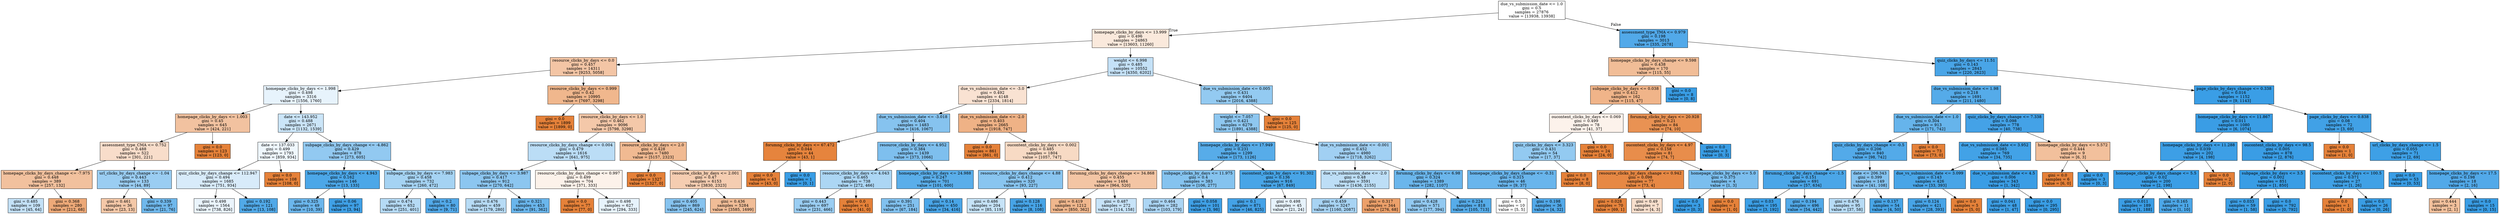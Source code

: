 digraph Tree {
node [shape=box, style="filled", color="black"] ;
0 [label="due_vs_submission_date <= 1.0\ngini = 0.5\nsamples = 27876\nvalue = [13938, 13938]", fillcolor="#e5813900"] ;
1 [label="homepage_clicks_by_days <= 13.999\ngini = 0.496\nsamples = 24863\nvalue = [13603, 11260]", fillcolor="#e581392c"] ;
0 -> 1 [labeldistance=2.5, labelangle=45, headlabel="True"] ;
2 [label="resource_clicks_by_days <= 0.0\ngini = 0.457\nsamples = 14311\nvalue = [9253, 5058]", fillcolor="#e5813974"] ;
1 -> 2 ;
3 [label="homepage_clicks_by_days <= 1.998\ngini = 0.498\nsamples = 3316\nvalue = [1556, 1760]", fillcolor="#399de51e"] ;
2 -> 3 ;
4 [label="homepage_clicks_by_days <= 1.003\ngini = 0.45\nsamples = 645\nvalue = [424, 221]", fillcolor="#e581397a"] ;
3 -> 4 ;
5 [label="assessment_type_CMA <= 0.752\ngini = 0.488\nsamples = 522\nvalue = [301, 221]", fillcolor="#e5813944"] ;
4 -> 5 ;
6 [label="homepage_clicks_by_days_change <= -7.975\ngini = 0.448\nsamples = 389\nvalue = [257, 132]", fillcolor="#e581397c"] ;
5 -> 6 ;
7 [label="gini = 0.485\nsamples = 109\nvalue = [45, 64]", fillcolor="#399de54c"] ;
6 -> 7 ;
8 [label="gini = 0.368\nsamples = 280\nvalue = [212, 68]", fillcolor="#e58139ad"] ;
6 -> 8 ;
9 [label="url_clicks_by_days_change <= -1.04\ngini = 0.443\nsamples = 133\nvalue = [44, 89]", fillcolor="#399de581"] ;
5 -> 9 ;
10 [label="gini = 0.461\nsamples = 36\nvalue = [23, 13]", fillcolor="#e581396f"] ;
9 -> 10 ;
11 [label="gini = 0.339\nsamples = 97\nvalue = [21, 76]", fillcolor="#399de5b9"] ;
9 -> 11 ;
12 [label="gini = 0.0\nsamples = 123\nvalue = [123, 0]", fillcolor="#e58139ff"] ;
4 -> 12 ;
13 [label="date <= 143.952\ngini = 0.488\nsamples = 2671\nvalue = [1132, 1539]", fillcolor="#399de543"] ;
3 -> 13 ;
14 [label="date <= 137.033\ngini = 0.499\nsamples = 1793\nvalue = [859, 934]", fillcolor="#399de514"] ;
13 -> 14 ;
15 [label="quiz_clicks_by_days_change <= 112.947\ngini = 0.494\nsamples = 1685\nvalue = [751, 934]", fillcolor="#399de532"] ;
14 -> 15 ;
16 [label="gini = 0.498\nsamples = 1564\nvalue = [738, 826]", fillcolor="#399de51b"] ;
15 -> 16 ;
17 [label="gini = 0.192\nsamples = 121\nvalue = [13, 108]", fillcolor="#399de5e0"] ;
15 -> 17 ;
18 [label="gini = 0.0\nsamples = 108\nvalue = [108, 0]", fillcolor="#e58139ff"] ;
14 -> 18 ;
19 [label="subpage_clicks_by_days_change <= -4.862\ngini = 0.429\nsamples = 878\nvalue = [273, 605]", fillcolor="#399de58c"] ;
13 -> 19 ;
20 [label="homepage_clicks_by_days <= 4.943\ngini = 0.162\nsamples = 146\nvalue = [13, 133]", fillcolor="#399de5e6"] ;
19 -> 20 ;
21 [label="gini = 0.325\nsamples = 49\nvalue = [10, 39]", fillcolor="#399de5be"] ;
20 -> 21 ;
22 [label="gini = 0.06\nsamples = 97\nvalue = [3, 94]", fillcolor="#399de5f7"] ;
20 -> 22 ;
23 [label="subpage_clicks_by_days <= 7.983\ngini = 0.458\nsamples = 732\nvalue = [260, 472]", fillcolor="#399de573"] ;
19 -> 23 ;
24 [label="gini = 0.474\nsamples = 652\nvalue = [251, 401]", fillcolor="#399de55f"] ;
23 -> 24 ;
25 [label="gini = 0.2\nsamples = 80\nvalue = [9, 71]", fillcolor="#399de5df"] ;
23 -> 25 ;
26 [label="resource_clicks_by_days <= 0.999\ngini = 0.42\nsamples = 10995\nvalue = [7697, 3298]", fillcolor="#e5813992"] ;
2 -> 26 ;
27 [label="gini = 0.0\nsamples = 1899\nvalue = [1899, 0]", fillcolor="#e58139ff"] ;
26 -> 27 ;
28 [label="resource_clicks_by_days <= 1.0\ngini = 0.462\nsamples = 9096\nvalue = [5798, 3298]", fillcolor="#e581396e"] ;
26 -> 28 ;
29 [label="resource_clicks_by_days_change <= 0.004\ngini = 0.479\nsamples = 1616\nvalue = [641, 975]", fillcolor="#399de557"] ;
28 -> 29 ;
30 [label="subpage_clicks_by_days <= 3.987\ngini = 0.417\nsamples = 912\nvalue = [270, 642]", fillcolor="#399de594"] ;
29 -> 30 ;
31 [label="gini = 0.476\nsamples = 459\nvalue = [179, 280]", fillcolor="#399de55c"] ;
30 -> 31 ;
32 [label="gini = 0.321\nsamples = 453\nvalue = [91, 362]", fillcolor="#399de5bf"] ;
30 -> 32 ;
33 [label="resource_clicks_by_days_change <= 0.997\ngini = 0.499\nsamples = 704\nvalue = [371, 333]", fillcolor="#e581391a"] ;
29 -> 33 ;
34 [label="gini = 0.0\nsamples = 77\nvalue = [77, 0]", fillcolor="#e58139ff"] ;
33 -> 34 ;
35 [label="gini = 0.498\nsamples = 627\nvalue = [294, 333]", fillcolor="#399de51e"] ;
33 -> 35 ;
36 [label="resource_clicks_by_days <= 2.0\ngini = 0.428\nsamples = 7480\nvalue = [5157, 2323]", fillcolor="#e581398c"] ;
28 -> 36 ;
37 [label="gini = 0.0\nsamples = 1327\nvalue = [1327, 0]", fillcolor="#e58139ff"] ;
36 -> 37 ;
38 [label="resource_clicks_by_days <= 2.001\ngini = 0.47\nsamples = 6153\nvalue = [3830, 2323]", fillcolor="#e5813964"] ;
36 -> 38 ;
39 [label="gini = 0.405\nsamples = 869\nvalue = [245, 624]", fillcolor="#399de59b"] ;
38 -> 39 ;
40 [label="gini = 0.436\nsamples = 5284\nvalue = [3585, 1699]", fillcolor="#e5813986"] ;
38 -> 40 ;
41 [label="weight <= 6.998\ngini = 0.485\nsamples = 10552\nvalue = [4350, 6202]", fillcolor="#399de54c"] ;
1 -> 41 ;
42 [label="due_vs_submission_date <= -3.0\ngini = 0.492\nsamples = 4148\nvalue = [2334, 1814]", fillcolor="#e5813939"] ;
41 -> 42 ;
43 [label="due_vs_submission_date <= -3.018\ngini = 0.404\nsamples = 1483\nvalue = [416, 1067]", fillcolor="#399de59c"] ;
42 -> 43 ;
44 [label="forumng_clicks_by_days <= 67.472\ngini = 0.044\nsamples = 44\nvalue = [43, 1]", fillcolor="#e58139f9"] ;
43 -> 44 ;
45 [label="gini = 0.0\nsamples = 43\nvalue = [43, 0]", fillcolor="#e58139ff"] ;
44 -> 45 ;
46 [label="gini = 0.0\nsamples = 1\nvalue = [0, 1]", fillcolor="#399de5ff"] ;
44 -> 46 ;
47 [label="resource_clicks_by_days <= 4.952\ngini = 0.384\nsamples = 1439\nvalue = [373, 1066]", fillcolor="#399de5a6"] ;
43 -> 47 ;
48 [label="resource_clicks_by_days <= 4.043\ngini = 0.465\nsamples = 738\nvalue = [272, 466]", fillcolor="#399de56a"] ;
47 -> 48 ;
49 [label="gini = 0.443\nsamples = 697\nvalue = [231, 466]", fillcolor="#399de581"] ;
48 -> 49 ;
50 [label="gini = 0.0\nsamples = 41\nvalue = [41, 0]", fillcolor="#e58139ff"] ;
48 -> 50 ;
51 [label="homepage_clicks_by_days <= 24.988\ngini = 0.247\nsamples = 701\nvalue = [101, 600]", fillcolor="#399de5d4"] ;
47 -> 51 ;
52 [label="gini = 0.391\nsamples = 251\nvalue = [67, 184]", fillcolor="#399de5a2"] ;
51 -> 52 ;
53 [label="gini = 0.14\nsamples = 450\nvalue = [34, 416]", fillcolor="#399de5ea"] ;
51 -> 53 ;
54 [label="due_vs_submission_date <= -2.0\ngini = 0.403\nsamples = 2665\nvalue = [1918, 747]", fillcolor="#e581399c"] ;
42 -> 54 ;
55 [label="gini = 0.0\nsamples = 861\nvalue = [861, 0]", fillcolor="#e58139ff"] ;
54 -> 55 ;
56 [label="oucontent_clicks_by_days <= 0.002\ngini = 0.485\nsamples = 1804\nvalue = [1057, 747]", fillcolor="#e581394b"] ;
54 -> 56 ;
57 [label="resource_clicks_by_days_change <= 4.88\ngini = 0.412\nsamples = 320\nvalue = [93, 227]", fillcolor="#399de597"] ;
56 -> 57 ;
58 [label="gini = 0.486\nsamples = 204\nvalue = [85, 119]", fillcolor="#399de549"] ;
57 -> 58 ;
59 [label="gini = 0.128\nsamples = 116\nvalue = [8, 108]", fillcolor="#399de5ec"] ;
57 -> 59 ;
60 [label="forumng_clicks_by_days_change <= 34.868\ngini = 0.455\nsamples = 1484\nvalue = [964, 520]", fillcolor="#e5813975"] ;
56 -> 60 ;
61 [label="gini = 0.419\nsamples = 1212\nvalue = [850, 362]", fillcolor="#e5813992"] ;
60 -> 61 ;
62 [label="gini = 0.487\nsamples = 272\nvalue = [114, 158]", fillcolor="#399de547"] ;
60 -> 62 ;
63 [label="due_vs_submission_date <= 0.005\ngini = 0.431\nsamples = 6404\nvalue = [2016, 4388]", fillcolor="#399de58a"] ;
41 -> 63 ;
64 [label="weight <= 7.057\ngini = 0.421\nsamples = 6279\nvalue = [1891, 4388]", fillcolor="#399de591"] ;
63 -> 64 ;
65 [label="homepage_clicks_by_days <= 17.949\ngini = 0.231\nsamples = 1299\nvalue = [173, 1126]", fillcolor="#399de5d8"] ;
64 -> 65 ;
66 [label="subpage_clicks_by_days <= 11.975\ngini = 0.4\nsamples = 383\nvalue = [106, 277]", fillcolor="#399de59d"] ;
65 -> 66 ;
67 [label="gini = 0.464\nsamples = 282\nvalue = [103, 179]", fillcolor="#399de56c"] ;
66 -> 67 ;
68 [label="gini = 0.058\nsamples = 101\nvalue = [3, 98]", fillcolor="#399de5f7"] ;
66 -> 68 ;
69 [label="oucontent_clicks_by_days <= 91.302\ngini = 0.136\nsamples = 916\nvalue = [67, 849]", fillcolor="#399de5eb"] ;
65 -> 69 ;
70 [label="gini = 0.1\nsamples = 871\nvalue = [46, 825]", fillcolor="#399de5f1"] ;
69 -> 70 ;
71 [label="gini = 0.498\nsamples = 45\nvalue = [21, 24]", fillcolor="#399de520"] ;
69 -> 71 ;
72 [label="due_vs_submission_date <= -0.001\ngini = 0.452\nsamples = 4980\nvalue = [1718, 3262]", fillcolor="#399de579"] ;
64 -> 72 ;
73 [label="due_vs_submission_date <= -2.0\ngini = 0.48\nsamples = 3591\nvalue = [1436, 2155]", fillcolor="#399de555"] ;
72 -> 73 ;
74 [label="gini = 0.459\nsamples = 3247\nvalue = [1160, 2087]", fillcolor="#399de571"] ;
73 -> 74 ;
75 [label="gini = 0.317\nsamples = 344\nvalue = [276, 68]", fillcolor="#e58139c0"] ;
73 -> 75 ;
76 [label="forumng_clicks_by_days <= 6.98\ngini = 0.324\nsamples = 1389\nvalue = [282, 1107]", fillcolor="#399de5be"] ;
72 -> 76 ;
77 [label="gini = 0.428\nsamples = 571\nvalue = [177, 394]", fillcolor="#399de58c"] ;
76 -> 77 ;
78 [label="gini = 0.224\nsamples = 818\nvalue = [105, 713]", fillcolor="#399de5d9"] ;
76 -> 78 ;
79 [label="gini = 0.0\nsamples = 125\nvalue = [125, 0]", fillcolor="#e58139ff"] ;
63 -> 79 ;
80 [label="assessment_type_TMA <= 0.979\ngini = 0.198\nsamples = 3013\nvalue = [335, 2678]", fillcolor="#399de5df"] ;
0 -> 80 [labeldistance=2.5, labelangle=-45, headlabel="False"] ;
81 [label="homepage_clicks_by_days_change <= 9.598\ngini = 0.438\nsamples = 170\nvalue = [115, 55]", fillcolor="#e5813985"] ;
80 -> 81 ;
82 [label="subpage_clicks_by_days <= 0.038\ngini = 0.412\nsamples = 162\nvalue = [115, 47]", fillcolor="#e5813997"] ;
81 -> 82 ;
83 [label="oucontent_clicks_by_days <= 0.069\ngini = 0.499\nsamples = 78\nvalue = [41, 37]", fillcolor="#e5813919"] ;
82 -> 83 ;
84 [label="quiz_clicks_by_days <= 3.323\ngini = 0.431\nsamples = 54\nvalue = [17, 37]", fillcolor="#399de58a"] ;
83 -> 84 ;
85 [label="homepage_clicks_by_days_change <= -0.31\ngini = 0.315\nsamples = 46\nvalue = [9, 37]", fillcolor="#399de5c1"] ;
84 -> 85 ;
86 [label="gini = 0.5\nsamples = 10\nvalue = [5, 5]", fillcolor="#e5813900"] ;
85 -> 86 ;
87 [label="gini = 0.198\nsamples = 36\nvalue = [4, 32]", fillcolor="#399de5df"] ;
85 -> 87 ;
88 [label="gini = 0.0\nsamples = 8\nvalue = [8, 0]", fillcolor="#e58139ff"] ;
84 -> 88 ;
89 [label="gini = 0.0\nsamples = 24\nvalue = [24, 0]", fillcolor="#e58139ff"] ;
83 -> 89 ;
90 [label="forumng_clicks_by_days <= 20.928\ngini = 0.21\nsamples = 84\nvalue = [74, 10]", fillcolor="#e58139dd"] ;
82 -> 90 ;
91 [label="oucontent_clicks_by_days <= 4.97\ngini = 0.158\nsamples = 81\nvalue = [74, 7]", fillcolor="#e58139e7"] ;
90 -> 91 ;
92 [label="resource_clicks_by_days_change <= 0.942\ngini = 0.098\nsamples = 77\nvalue = [73, 4]", fillcolor="#e58139f1"] ;
91 -> 92 ;
93 [label="gini = 0.028\nsamples = 70\nvalue = [69, 1]", fillcolor="#e58139fb"] ;
92 -> 93 ;
94 [label="gini = 0.49\nsamples = 7\nvalue = [4, 3]", fillcolor="#e5813940"] ;
92 -> 94 ;
95 [label="homepage_clicks_by_days <= 5.0\ngini = 0.375\nsamples = 4\nvalue = [1, 3]", fillcolor="#399de5aa"] ;
91 -> 95 ;
96 [label="gini = 0.0\nsamples = 3\nvalue = [0, 3]", fillcolor="#399de5ff"] ;
95 -> 96 ;
97 [label="gini = 0.0\nsamples = 1\nvalue = [1, 0]", fillcolor="#e58139ff"] ;
95 -> 97 ;
98 [label="gini = 0.0\nsamples = 3\nvalue = [0, 3]", fillcolor="#399de5ff"] ;
90 -> 98 ;
99 [label="gini = 0.0\nsamples = 8\nvalue = [0, 8]", fillcolor="#399de5ff"] ;
81 -> 99 ;
100 [label="quiz_clicks_by_days <= 11.51\ngini = 0.143\nsamples = 2843\nvalue = [220, 2623]", fillcolor="#399de5ea"] ;
80 -> 100 ;
101 [label="due_vs_submission_date <= 1.98\ngini = 0.218\nsamples = 1691\nvalue = [211, 1480]", fillcolor="#399de5db"] ;
100 -> 101 ;
102 [label="due_vs_submission_date <= 1.0\ngini = 0.304\nsamples = 913\nvalue = [171, 742]", fillcolor="#399de5c4"] ;
101 -> 102 ;
103 [label="quiz_clicks_by_days_change <= -0.5\ngini = 0.206\nsamples = 840\nvalue = [98, 742]", fillcolor="#399de5dd"] ;
102 -> 103 ;
104 [label="forumng_clicks_by_days_change <= -1.5\ngini = 0.151\nsamples = 691\nvalue = [57, 634]", fillcolor="#399de5e8"] ;
103 -> 104 ;
105 [label="gini = 0.03\nsamples = 195\nvalue = [3, 192]", fillcolor="#399de5fb"] ;
104 -> 105 ;
106 [label="gini = 0.194\nsamples = 496\nvalue = [54, 442]", fillcolor="#399de5e0"] ;
104 -> 106 ;
107 [label="date <= 206.343\ngini = 0.399\nsamples = 149\nvalue = [41, 108]", fillcolor="#399de59e"] ;
103 -> 107 ;
108 [label="gini = 0.476\nsamples = 95\nvalue = [37, 58]", fillcolor="#399de55c"] ;
107 -> 108 ;
109 [label="gini = 0.137\nsamples = 54\nvalue = [4, 50]", fillcolor="#399de5eb"] ;
107 -> 109 ;
110 [label="gini = 0.0\nsamples = 73\nvalue = [73, 0]", fillcolor="#e58139ff"] ;
102 -> 110 ;
111 [label="quiz_clicks_by_days_change <= 7.338\ngini = 0.098\nsamples = 778\nvalue = [40, 738]", fillcolor="#399de5f1"] ;
101 -> 111 ;
112 [label="due_vs_submission_date <= 3.952\ngini = 0.085\nsamples = 769\nvalue = [34, 735]", fillcolor="#399de5f3"] ;
111 -> 112 ;
113 [label="due_vs_submission_date <= 3.099\ngini = 0.143\nsamples = 426\nvalue = [33, 393]", fillcolor="#399de5ea"] ;
112 -> 113 ;
114 [label="gini = 0.124\nsamples = 421\nvalue = [28, 393]", fillcolor="#399de5ed"] ;
113 -> 114 ;
115 [label="gini = 0.0\nsamples = 5\nvalue = [5, 0]", fillcolor="#e58139ff"] ;
113 -> 115 ;
116 [label="due_vs_submission_date <= 4.5\ngini = 0.006\nsamples = 343\nvalue = [1, 342]", fillcolor="#399de5fe"] ;
112 -> 116 ;
117 [label="gini = 0.041\nsamples = 48\nvalue = [1, 47]", fillcolor="#399de5fa"] ;
116 -> 117 ;
118 [label="gini = 0.0\nsamples = 295\nvalue = [0, 295]", fillcolor="#399de5ff"] ;
116 -> 118 ;
119 [label="homepage_clicks_by_days <= 5.572\ngini = 0.444\nsamples = 9\nvalue = [6, 3]", fillcolor="#e581397f"] ;
111 -> 119 ;
120 [label="gini = 0.0\nsamples = 6\nvalue = [6, 0]", fillcolor="#e58139ff"] ;
119 -> 120 ;
121 [label="gini = 0.0\nsamples = 3\nvalue = [0, 3]", fillcolor="#399de5ff"] ;
119 -> 121 ;
122 [label="page_clicks_by_days_change <= 0.338\ngini = 0.016\nsamples = 1152\nvalue = [9, 1143]", fillcolor="#399de5fd"] ;
100 -> 122 ;
123 [label="homepage_clicks_by_days <= 11.867\ngini = 0.011\nsamples = 1080\nvalue = [6, 1074]", fillcolor="#399de5fe"] ;
122 -> 123 ;
124 [label="homepage_clicks_by_days <= 11.288\ngini = 0.039\nsamples = 202\nvalue = [4, 198]", fillcolor="#399de5fa"] ;
123 -> 124 ;
125 [label="homepage_clicks_by_days_change <= 5.5\ngini = 0.02\nsamples = 200\nvalue = [2, 198]", fillcolor="#399de5fc"] ;
124 -> 125 ;
126 [label="gini = 0.011\nsamples = 189\nvalue = [1, 188]", fillcolor="#399de5fe"] ;
125 -> 126 ;
127 [label="gini = 0.165\nsamples = 11\nvalue = [1, 10]", fillcolor="#399de5e6"] ;
125 -> 127 ;
128 [label="gini = 0.0\nsamples = 2\nvalue = [2, 0]", fillcolor="#e58139ff"] ;
124 -> 128 ;
129 [label="oucontent_clicks_by_days <= 98.5\ngini = 0.005\nsamples = 878\nvalue = [2, 876]", fillcolor="#399de5fe"] ;
123 -> 129 ;
130 [label="subpage_clicks_by_days <= 3.5\ngini = 0.002\nsamples = 851\nvalue = [1, 850]", fillcolor="#399de5ff"] ;
129 -> 130 ;
131 [label="gini = 0.033\nsamples = 59\nvalue = [1, 58]", fillcolor="#399de5fb"] ;
130 -> 131 ;
132 [label="gini = 0.0\nsamples = 792\nvalue = [0, 792]", fillcolor="#399de5ff"] ;
130 -> 132 ;
133 [label="oucontent_clicks_by_days <= 100.5\ngini = 0.071\nsamples = 27\nvalue = [1, 26]", fillcolor="#399de5f5"] ;
129 -> 133 ;
134 [label="gini = 0.0\nsamples = 1\nvalue = [1, 0]", fillcolor="#e58139ff"] ;
133 -> 134 ;
135 [label="gini = 0.0\nsamples = 26\nvalue = [0, 26]", fillcolor="#399de5ff"] ;
133 -> 135 ;
136 [label="page_clicks_by_days <= 0.838\ngini = 0.08\nsamples = 72\nvalue = [3, 69]", fillcolor="#399de5f4"] ;
122 -> 136 ;
137 [label="gini = 0.0\nsamples = 1\nvalue = [1, 0]", fillcolor="#e58139ff"] ;
136 -> 137 ;
138 [label="url_clicks_by_days_change <= 1.5\ngini = 0.055\nsamples = 71\nvalue = [2, 69]", fillcolor="#399de5f8"] ;
136 -> 138 ;
139 [label="gini = 0.0\nsamples = 53\nvalue = [0, 53]", fillcolor="#399de5ff"] ;
138 -> 139 ;
140 [label="homepage_clicks_by_days <= 17.5\ngini = 0.198\nsamples = 18\nvalue = [2, 16]", fillcolor="#399de5df"] ;
138 -> 140 ;
141 [label="gini = 0.444\nsamples = 3\nvalue = [2, 1]", fillcolor="#e581397f"] ;
140 -> 141 ;
142 [label="gini = 0.0\nsamples = 15\nvalue = [0, 15]", fillcolor="#399de5ff"] ;
140 -> 142 ;
}